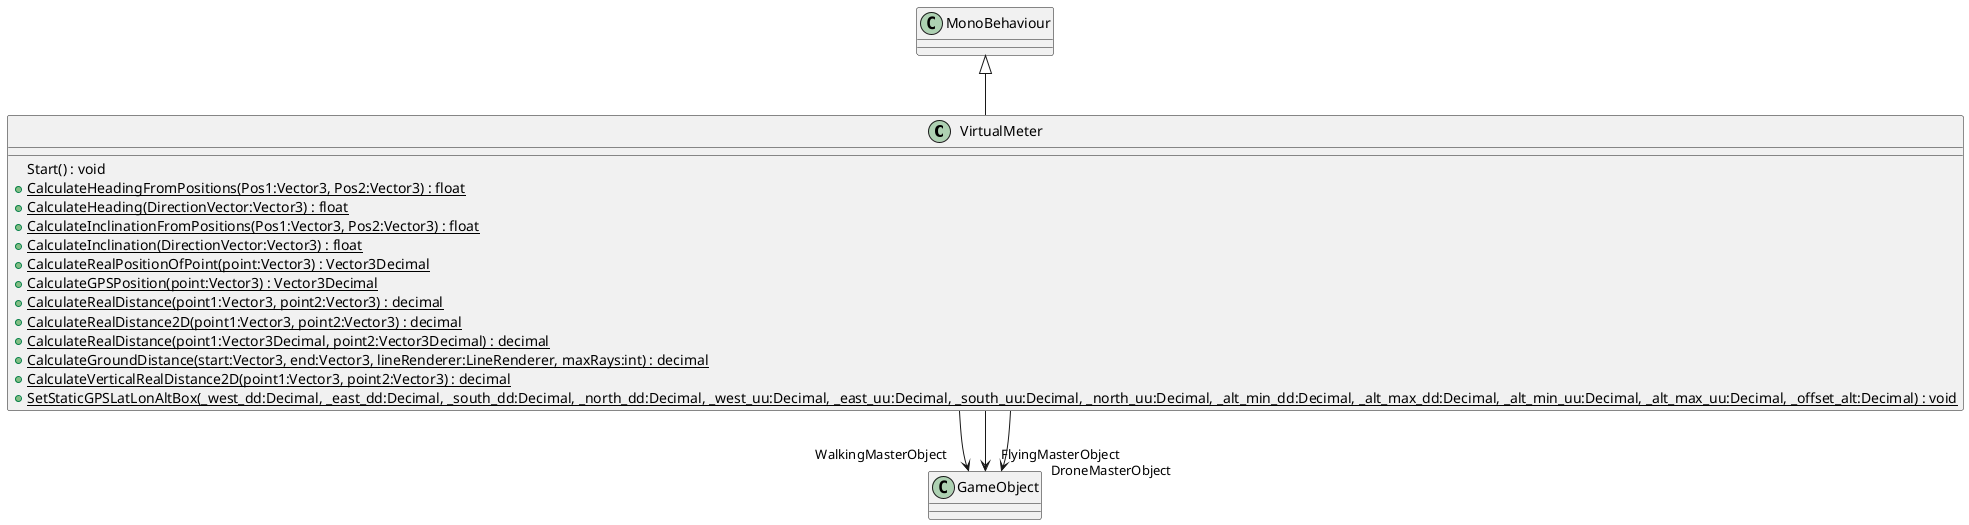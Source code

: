 @startuml
class VirtualMeter {
    Start() : void
    + {static} CalculateHeadingFromPositions(Pos1:Vector3, Pos2:Vector3) : float
    + {static} CalculateHeading(DirectionVector:Vector3) : float
    + {static} CalculateInclinationFromPositions(Pos1:Vector3, Pos2:Vector3) : float
    + {static} CalculateInclination(DirectionVector:Vector3) : float
    + {static} CalculateRealPositionOfPoint(point:Vector3) : Vector3Decimal
    + {static} CalculateGPSPosition(point:Vector3) : Vector3Decimal
    + {static} CalculateRealDistance(point1:Vector3, point2:Vector3) : decimal
    + {static} CalculateRealDistance2D(point1:Vector3, point2:Vector3) : decimal
    + {static} CalculateRealDistance(point1:Vector3Decimal, point2:Vector3Decimal) : decimal
    + {static} CalculateGroundDistance(start:Vector3, end:Vector3, lineRenderer:LineRenderer, maxRays:int) : decimal
    + {static} CalculateVerticalRealDistance2D(point1:Vector3, point2:Vector3) : decimal
    + {static} SetStaticGPSLatLonAltBox(_west_dd:Decimal, _east_dd:Decimal, _south_dd:Decimal, _north_dd:Decimal, _west_uu:Decimal, _east_uu:Decimal, _south_uu:Decimal, _north_uu:Decimal, _alt_min_dd:Decimal, _alt_max_dd:Decimal, _alt_min_uu:Decimal, _alt_max_uu:Decimal, _offset_alt:Decimal) : void
}
MonoBehaviour <|-- VirtualMeter
VirtualMeter --> "WalkingMasterObject" GameObject
VirtualMeter --> "FlyingMasterObject" GameObject
VirtualMeter --> "DroneMasterObject" GameObject
@enduml
